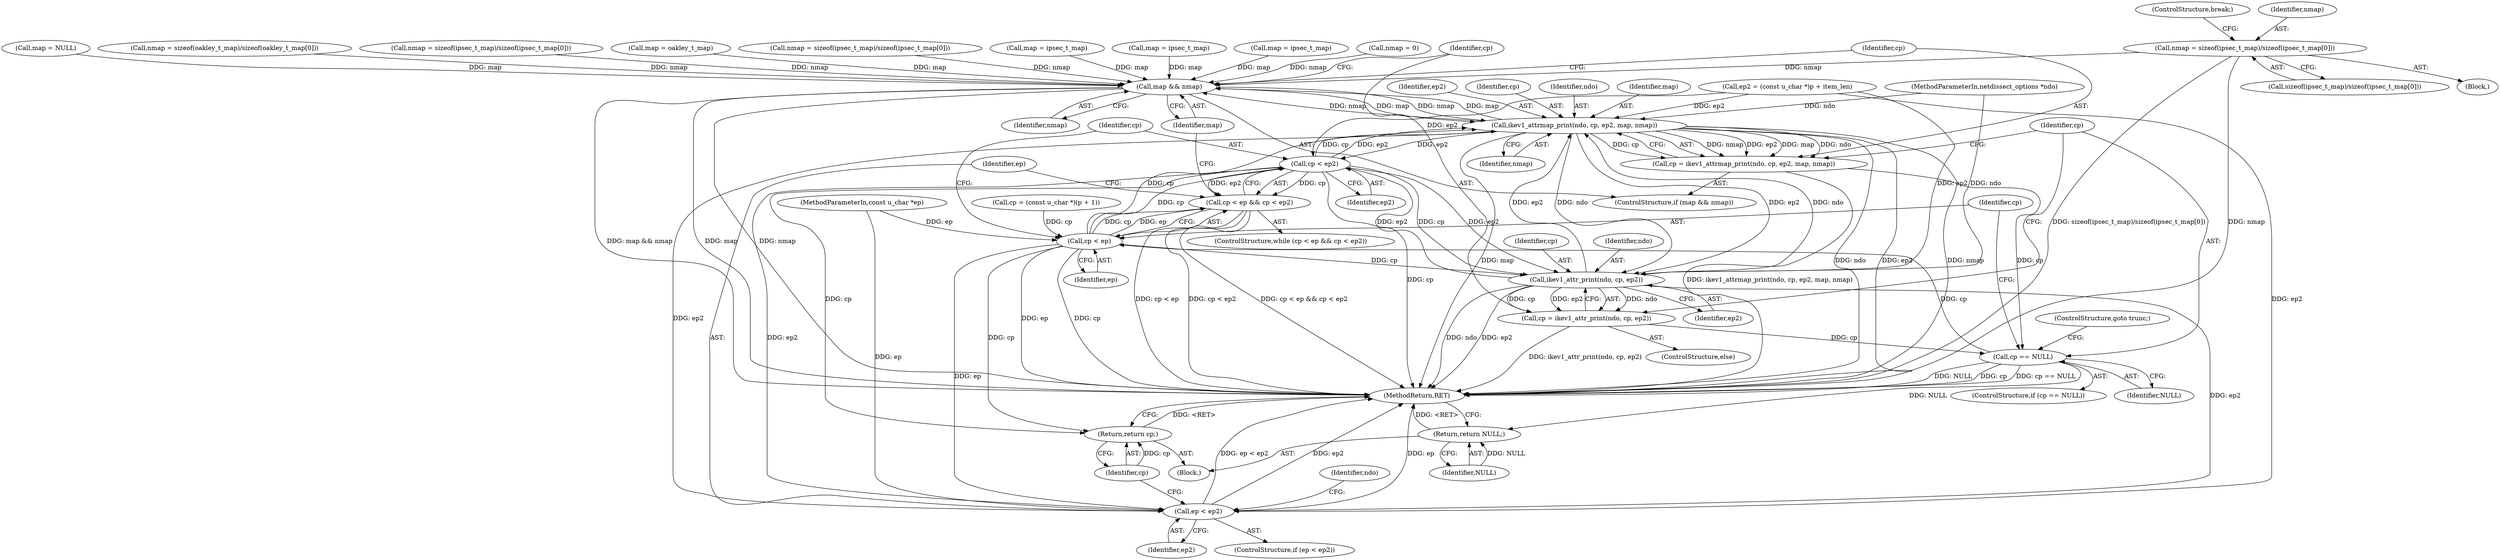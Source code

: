 digraph "0_tcpdump_e0a5a02b0fc1900a69d6c37ed0aab36fb8494e6d_2@API" {
"1000174" [label="(Call,nmap = sizeof(ipsec_t_map)/sizeof(ipsec_t_map[0]))"];
"1000286" [label="(Call,map && nmap)"];
"1000291" [label="(Call,ikev1_attrmap_print(ndo, cp, ep2, map, nmap))"];
"1000281" [label="(Call,cp < ep2)"];
"1000277" [label="(Call,cp < ep && cp < ep2)"];
"1000300" [label="(Call,ikev1_attr_print(ndo, cp, ep2))"];
"1000298" [label="(Call,cp = ikev1_attr_print(ndo, cp, ep2))"];
"1000305" [label="(Call,cp == NULL)"];
"1000278" [label="(Call,cp < ep)"];
"1000310" [label="(Call,ep < ep2)"];
"1000317" [label="(Return,return cp;)"];
"1000327" [label="(Return,return NULL;)"];
"1000289" [label="(Call,cp = ikev1_attrmap_print(ndo, cp, ep2, map, nmap))"];
"1000282" [label="(Identifier,cp)"];
"1000262" [label="(Call,cp = (const u_char *)(p + 1))"];
"1000317" [label="(Return,return cp;)"];
"1000306" [label="(Identifier,cp)"];
"1000110" [label="(Block,)"];
"1000291" [label="(Call,ikev1_attrmap_print(ndo, cp, ep2, map, nmap))"];
"1000233" [label="(Call,nmap = 0)"];
"1000276" [label="(ControlStructure,while (cp < ep && cp < ep2))"];
"1000285" [label="(ControlStructure,if (map && nmap))"];
"1000216" [label="(Call,nmap = sizeof(ipsec_t_map)/sizeof(ipsec_t_map[0]))"];
"1000192" [label="(Call,map = ipsec_t_map)"];
"1000213" [label="(Call,map = ipsec_t_map)"];
"1000311" [label="(Identifier,ep)"];
"1000312" [label="(Identifier,ep2)"];
"1000315" [label="(Identifier,ndo)"];
"1000278" [label="(Call,cp < ep)"];
"1000171" [label="(Call,map = ipsec_t_map)"];
"1000298" [label="(Call,cp = ikev1_attr_print(ndo, cp, ep2))"];
"1000279" [label="(Identifier,cp)"];
"1000290" [label="(Identifier,cp)"];
"1000302" [label="(Identifier,cp)"];
"1000288" [label="(Identifier,nmap)"];
"1000174" [label="(Call,nmap = sizeof(ipsec_t_map)/sizeof(ipsec_t_map[0]))"];
"1000305" [label="(Call,cp == NULL)"];
"1000318" [label="(Identifier,cp)"];
"1000183" [label="(ControlStructure,break;)"];
"1000283" [label="(Identifier,ep2)"];
"1000230" [label="(Call,map = NULL)"];
"1000296" [label="(Identifier,nmap)"];
"1000269" [label="(Call,ep2 = (const u_char *)p + item_len)"];
"1000304" [label="(ControlStructure,if (cp == NULL))"];
"1000153" [label="(Call,nmap = sizeof(oakley_t_map)/sizeof(oakley_t_map[0]))"];
"1000328" [label="(Identifier,NULL)"];
"1000289" [label="(Call,cp = ikev1_attrmap_print(ndo, cp, ep2, map, nmap))"];
"1000176" [label="(Call,sizeof(ipsec_t_map)/sizeof(ipsec_t_map[0]))"];
"1000307" [label="(Identifier,NULL)"];
"1000286" [label="(Call,map && nmap)"];
"1000303" [label="(Identifier,ep2)"];
"1000294" [label="(Identifier,ep2)"];
"1000175" [label="(Identifier,nmap)"];
"1000297" [label="(ControlStructure,else)"];
"1000299" [label="(Identifier,cp)"];
"1000329" [label="(MethodReturn,RET)"];
"1000280" [label="(Identifier,ep)"];
"1000293" [label="(Identifier,cp)"];
"1000277" [label="(Call,cp < ep && cp < ep2)"];
"1000300" [label="(Call,ikev1_attr_print(ndo, cp, ep2))"];
"1000281" [label="(Call,cp < ep2)"];
"1000309" [label="(ControlStructure,if (ep < ep2))"];
"1000292" [label="(Identifier,ndo)"];
"1000287" [label="(Identifier,map)"];
"1000301" [label="(Identifier,ndo)"];
"1000150" [label="(Call,map = oakley_t_map)"];
"1000195" [label="(Call,nmap = sizeof(ipsec_t_map)/sizeof(ipsec_t_map[0]))"];
"1000310" [label="(Call,ep < ep2)"];
"1000141" [label="(Block,)"];
"1000295" [label="(Identifier,map)"];
"1000105" [label="(MethodParameterIn,const u_char *ep)"];
"1000308" [label="(ControlStructure,goto trunc;)"];
"1000327" [label="(Return,return NULL;)"];
"1000101" [label="(MethodParameterIn,netdissect_options *ndo)"];
"1000174" -> "1000141"  [label="AST: "];
"1000174" -> "1000176"  [label="CFG: "];
"1000175" -> "1000174"  [label="AST: "];
"1000176" -> "1000174"  [label="AST: "];
"1000183" -> "1000174"  [label="CFG: "];
"1000174" -> "1000329"  [label="DDG: sizeof(ipsec_t_map)/sizeof(ipsec_t_map[0])"];
"1000174" -> "1000329"  [label="DDG: nmap"];
"1000174" -> "1000286"  [label="DDG: nmap"];
"1000286" -> "1000285"  [label="AST: "];
"1000286" -> "1000287"  [label="CFG: "];
"1000286" -> "1000288"  [label="CFG: "];
"1000287" -> "1000286"  [label="AST: "];
"1000288" -> "1000286"  [label="AST: "];
"1000290" -> "1000286"  [label="CFG: "];
"1000299" -> "1000286"  [label="CFG: "];
"1000286" -> "1000329"  [label="DDG: map && nmap"];
"1000286" -> "1000329"  [label="DDG: map"];
"1000286" -> "1000329"  [label="DDG: nmap"];
"1000171" -> "1000286"  [label="DDG: map"];
"1000150" -> "1000286"  [label="DDG: map"];
"1000213" -> "1000286"  [label="DDG: map"];
"1000230" -> "1000286"  [label="DDG: map"];
"1000291" -> "1000286"  [label="DDG: map"];
"1000291" -> "1000286"  [label="DDG: nmap"];
"1000192" -> "1000286"  [label="DDG: map"];
"1000216" -> "1000286"  [label="DDG: nmap"];
"1000153" -> "1000286"  [label="DDG: nmap"];
"1000195" -> "1000286"  [label="DDG: nmap"];
"1000233" -> "1000286"  [label="DDG: nmap"];
"1000286" -> "1000291"  [label="DDG: map"];
"1000286" -> "1000291"  [label="DDG: nmap"];
"1000291" -> "1000289"  [label="AST: "];
"1000291" -> "1000296"  [label="CFG: "];
"1000292" -> "1000291"  [label="AST: "];
"1000293" -> "1000291"  [label="AST: "];
"1000294" -> "1000291"  [label="AST: "];
"1000295" -> "1000291"  [label="AST: "];
"1000296" -> "1000291"  [label="AST: "];
"1000289" -> "1000291"  [label="CFG: "];
"1000291" -> "1000329"  [label="DDG: ndo"];
"1000291" -> "1000329"  [label="DDG: ep2"];
"1000291" -> "1000329"  [label="DDG: nmap"];
"1000291" -> "1000329"  [label="DDG: map"];
"1000291" -> "1000281"  [label="DDG: ep2"];
"1000291" -> "1000289"  [label="DDG: nmap"];
"1000291" -> "1000289"  [label="DDG: ep2"];
"1000291" -> "1000289"  [label="DDG: map"];
"1000291" -> "1000289"  [label="DDG: ndo"];
"1000291" -> "1000289"  [label="DDG: cp"];
"1000300" -> "1000291"  [label="DDG: ndo"];
"1000300" -> "1000291"  [label="DDG: ep2"];
"1000101" -> "1000291"  [label="DDG: ndo"];
"1000281" -> "1000291"  [label="DDG: cp"];
"1000281" -> "1000291"  [label="DDG: ep2"];
"1000278" -> "1000291"  [label="DDG: cp"];
"1000269" -> "1000291"  [label="DDG: ep2"];
"1000291" -> "1000300"  [label="DDG: ndo"];
"1000291" -> "1000300"  [label="DDG: ep2"];
"1000291" -> "1000310"  [label="DDG: ep2"];
"1000281" -> "1000277"  [label="AST: "];
"1000281" -> "1000283"  [label="CFG: "];
"1000282" -> "1000281"  [label="AST: "];
"1000283" -> "1000281"  [label="AST: "];
"1000277" -> "1000281"  [label="CFG: "];
"1000281" -> "1000329"  [label="DDG: cp"];
"1000281" -> "1000277"  [label="DDG: cp"];
"1000281" -> "1000277"  [label="DDG: ep2"];
"1000278" -> "1000281"  [label="DDG: cp"];
"1000300" -> "1000281"  [label="DDG: ep2"];
"1000269" -> "1000281"  [label="DDG: ep2"];
"1000281" -> "1000300"  [label="DDG: cp"];
"1000281" -> "1000300"  [label="DDG: ep2"];
"1000281" -> "1000310"  [label="DDG: ep2"];
"1000281" -> "1000317"  [label="DDG: cp"];
"1000277" -> "1000276"  [label="AST: "];
"1000277" -> "1000278"  [label="CFG: "];
"1000278" -> "1000277"  [label="AST: "];
"1000287" -> "1000277"  [label="CFG: "];
"1000311" -> "1000277"  [label="CFG: "];
"1000277" -> "1000329"  [label="DDG: cp < ep"];
"1000277" -> "1000329"  [label="DDG: cp < ep2"];
"1000277" -> "1000329"  [label="DDG: cp < ep && cp < ep2"];
"1000278" -> "1000277"  [label="DDG: cp"];
"1000278" -> "1000277"  [label="DDG: ep"];
"1000300" -> "1000298"  [label="AST: "];
"1000300" -> "1000303"  [label="CFG: "];
"1000301" -> "1000300"  [label="AST: "];
"1000302" -> "1000300"  [label="AST: "];
"1000303" -> "1000300"  [label="AST: "];
"1000298" -> "1000300"  [label="CFG: "];
"1000300" -> "1000329"  [label="DDG: ndo"];
"1000300" -> "1000329"  [label="DDG: ep2"];
"1000300" -> "1000298"  [label="DDG: ndo"];
"1000300" -> "1000298"  [label="DDG: cp"];
"1000300" -> "1000298"  [label="DDG: ep2"];
"1000101" -> "1000300"  [label="DDG: ndo"];
"1000278" -> "1000300"  [label="DDG: cp"];
"1000269" -> "1000300"  [label="DDG: ep2"];
"1000300" -> "1000310"  [label="DDG: ep2"];
"1000298" -> "1000297"  [label="AST: "];
"1000299" -> "1000298"  [label="AST: "];
"1000306" -> "1000298"  [label="CFG: "];
"1000298" -> "1000329"  [label="DDG: ikev1_attr_print(ndo, cp, ep2)"];
"1000298" -> "1000305"  [label="DDG: cp"];
"1000305" -> "1000304"  [label="AST: "];
"1000305" -> "1000307"  [label="CFG: "];
"1000306" -> "1000305"  [label="AST: "];
"1000307" -> "1000305"  [label="AST: "];
"1000279" -> "1000305"  [label="CFG: "];
"1000308" -> "1000305"  [label="CFG: "];
"1000305" -> "1000329"  [label="DDG: cp == NULL"];
"1000305" -> "1000329"  [label="DDG: NULL"];
"1000305" -> "1000329"  [label="DDG: cp"];
"1000305" -> "1000278"  [label="DDG: cp"];
"1000289" -> "1000305"  [label="DDG: cp"];
"1000305" -> "1000327"  [label="DDG: NULL"];
"1000278" -> "1000280"  [label="CFG: "];
"1000279" -> "1000278"  [label="AST: "];
"1000280" -> "1000278"  [label="AST: "];
"1000282" -> "1000278"  [label="CFG: "];
"1000278" -> "1000329"  [label="DDG: ep"];
"1000278" -> "1000329"  [label="DDG: cp"];
"1000262" -> "1000278"  [label="DDG: cp"];
"1000105" -> "1000278"  [label="DDG: ep"];
"1000278" -> "1000310"  [label="DDG: ep"];
"1000278" -> "1000317"  [label="DDG: cp"];
"1000310" -> "1000309"  [label="AST: "];
"1000310" -> "1000312"  [label="CFG: "];
"1000311" -> "1000310"  [label="AST: "];
"1000312" -> "1000310"  [label="AST: "];
"1000315" -> "1000310"  [label="CFG: "];
"1000318" -> "1000310"  [label="CFG: "];
"1000310" -> "1000329"  [label="DDG: ep < ep2"];
"1000310" -> "1000329"  [label="DDG: ep2"];
"1000310" -> "1000329"  [label="DDG: ep"];
"1000105" -> "1000310"  [label="DDG: ep"];
"1000269" -> "1000310"  [label="DDG: ep2"];
"1000317" -> "1000110"  [label="AST: "];
"1000317" -> "1000318"  [label="CFG: "];
"1000318" -> "1000317"  [label="AST: "];
"1000329" -> "1000317"  [label="CFG: "];
"1000317" -> "1000329"  [label="DDG: <RET>"];
"1000318" -> "1000317"  [label="DDG: cp"];
"1000327" -> "1000110"  [label="AST: "];
"1000327" -> "1000328"  [label="CFG: "];
"1000328" -> "1000327"  [label="AST: "];
"1000329" -> "1000327"  [label="CFG: "];
"1000327" -> "1000329"  [label="DDG: <RET>"];
"1000328" -> "1000327"  [label="DDG: NULL"];
"1000289" -> "1000285"  [label="AST: "];
"1000290" -> "1000289"  [label="AST: "];
"1000306" -> "1000289"  [label="CFG: "];
"1000289" -> "1000329"  [label="DDG: ikev1_attrmap_print(ndo, cp, ep2, map, nmap)"];
}
